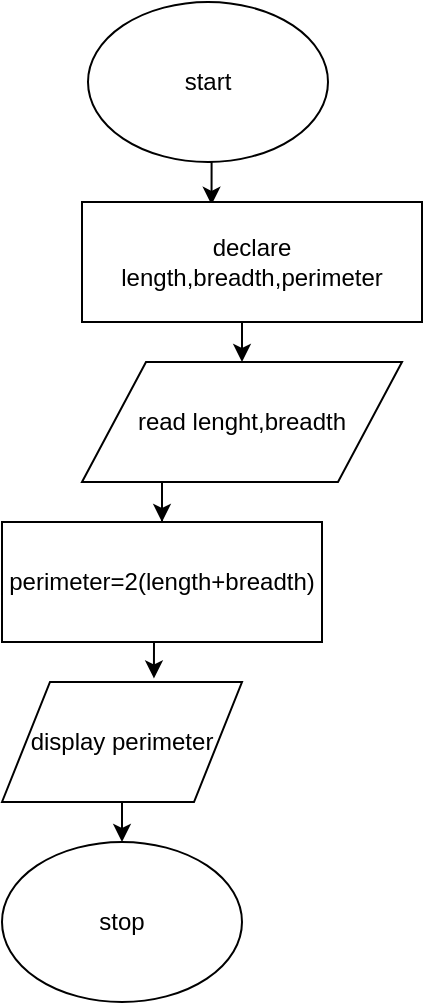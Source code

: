 <mxfile version="12.1.3" type="device" pages="1"><diagram id="Vz24RH2jc7nrzPZlJo0t" name="Page-1"><mxGraphModel dx="1024" dy="530" grid="1" gridSize="10" guides="1" tooltips="1" connect="1" arrows="1" fold="1" page="1" pageScale="1" pageWidth="827" pageHeight="1169" math="0" shadow="0"><root><mxCell id="0"/><mxCell id="1" parent="0"/><mxCell id="_7rG3_SIx5XSfbzvGFx9-8" style="edgeStyle=orthogonalEdgeStyle;rounded=0;orthogonalLoop=1;jettySize=auto;html=1;exitX=0.5;exitY=1;exitDx=0;exitDy=0;entryX=0.381;entryY=0.023;entryDx=0;entryDy=0;entryPerimeter=0;" edge="1" parent="1" source="_7rG3_SIx5XSfbzvGFx9-1" target="_7rG3_SIx5XSfbzvGFx9-2"><mxGeometry relative="1" as="geometry"/></mxCell><mxCell id="_7rG3_SIx5XSfbzvGFx9-1" value="start" style="ellipse;whiteSpace=wrap;html=1;" vertex="1" parent="1"><mxGeometry x="353" y="30" width="120" height="80" as="geometry"/></mxCell><mxCell id="_7rG3_SIx5XSfbzvGFx9-9" style="edgeStyle=orthogonalEdgeStyle;rounded=0;orthogonalLoop=1;jettySize=auto;html=1;exitX=0.5;exitY=1;exitDx=0;exitDy=0;entryX=0.5;entryY=0;entryDx=0;entryDy=0;" edge="1" parent="1" source="_7rG3_SIx5XSfbzvGFx9-2" target="_7rG3_SIx5XSfbzvGFx9-3"><mxGeometry relative="1" as="geometry"/></mxCell><mxCell id="_7rG3_SIx5XSfbzvGFx9-2" value="declare length,breadth,perimeter" style="rounded=0;whiteSpace=wrap;html=1;" vertex="1" parent="1"><mxGeometry x="350" y="130" width="170" height="60" as="geometry"/></mxCell><mxCell id="_7rG3_SIx5XSfbzvGFx9-10" style="edgeStyle=orthogonalEdgeStyle;rounded=0;orthogonalLoop=1;jettySize=auto;html=1;exitX=0.25;exitY=1;exitDx=0;exitDy=0;" edge="1" parent="1" source="_7rG3_SIx5XSfbzvGFx9-3" target="_7rG3_SIx5XSfbzvGFx9-5"><mxGeometry relative="1" as="geometry"/></mxCell><mxCell id="_7rG3_SIx5XSfbzvGFx9-3" value="read lenght,breadth" style="shape=parallelogram;perimeter=parallelogramPerimeter;whiteSpace=wrap;html=1;" vertex="1" parent="1"><mxGeometry x="350" y="210" width="160" height="60" as="geometry"/></mxCell><mxCell id="_7rG3_SIx5XSfbzvGFx9-11" style="edgeStyle=orthogonalEdgeStyle;rounded=0;orthogonalLoop=1;jettySize=auto;html=1;exitX=0.5;exitY=1;exitDx=0;exitDy=0;entryX=0.633;entryY=-0.03;entryDx=0;entryDy=0;entryPerimeter=0;" edge="1" parent="1" source="_7rG3_SIx5XSfbzvGFx9-5" target="_7rG3_SIx5XSfbzvGFx9-6"><mxGeometry relative="1" as="geometry"/></mxCell><mxCell id="_7rG3_SIx5XSfbzvGFx9-5" value="perimeter=2(length+breadth)" style="rounded=0;whiteSpace=wrap;html=1;" vertex="1" parent="1"><mxGeometry x="310" y="290" width="160" height="60" as="geometry"/></mxCell><mxCell id="_7rG3_SIx5XSfbzvGFx9-12" style="edgeStyle=orthogonalEdgeStyle;rounded=0;orthogonalLoop=1;jettySize=auto;html=1;exitX=0.5;exitY=1;exitDx=0;exitDy=0;entryX=0.5;entryY=0;entryDx=0;entryDy=0;" edge="1" parent="1" source="_7rG3_SIx5XSfbzvGFx9-6" target="_7rG3_SIx5XSfbzvGFx9-7"><mxGeometry relative="1" as="geometry"/></mxCell><mxCell id="_7rG3_SIx5XSfbzvGFx9-6" value="display perimeter" style="shape=parallelogram;perimeter=parallelogramPerimeter;whiteSpace=wrap;html=1;" vertex="1" parent="1"><mxGeometry x="310" y="370" width="120" height="60" as="geometry"/></mxCell><mxCell id="_7rG3_SIx5XSfbzvGFx9-7" value="stop" style="ellipse;whiteSpace=wrap;html=1;" vertex="1" parent="1"><mxGeometry x="310" y="450" width="120" height="80" as="geometry"/></mxCell></root></mxGraphModel></diagram></mxfile>